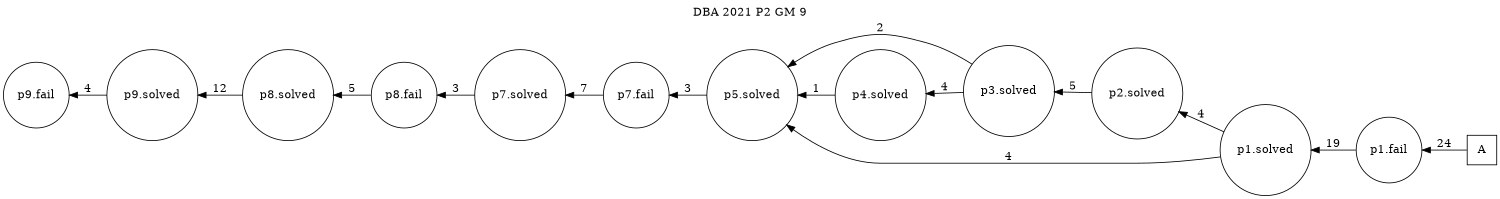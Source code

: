 digraph DBA_2021_P2_GM_9 {
labelloc="tl"
label= " DBA 2021 P2 GM 9 "
rankdir="RL";
graph [ size=" 10 , 10 !"]

"A" [shape="square" label="A"]
"p1.fail" [shape="circle" label="p1.fail"]
"p1.solved" [shape="circle" label="p1.solved"]
"p2.solved" [shape="circle" label="p2.solved"]
"p3.solved" [shape="circle" label="p3.solved"]
"p5.solved" [shape="circle" label="p5.solved"]
"p4.solved" [shape="circle" label="p4.solved"]
"p7.fail" [shape="circle" label="p7.fail"]
"p7.solved" [shape="circle" label="p7.solved"]
"p8.fail" [shape="circle" label="p8.fail"]
"p8.solved" [shape="circle" label="p8.solved"]
"p9.solved" [shape="circle" label="p9.solved"]
"p9.fail" [shape="circle" label="p9.fail"]
"A" -> "p1.fail" [ label=24]
"p1.fail" -> "p1.solved" [ label=19]
"p1.solved" -> "p2.solved" [ label=4]
"p1.solved" -> "p5.solved" [ label=4]
"p2.solved" -> "p3.solved" [ label=5]
"p3.solved" -> "p5.solved" [ label=2]
"p3.solved" -> "p4.solved" [ label=4]
"p5.solved" -> "p7.fail" [ label=3]
"p4.solved" -> "p5.solved" [ label=1]
"p7.fail" -> "p7.solved" [ label=7]
"p7.solved" -> "p8.fail" [ label=3]
"p8.fail" -> "p8.solved" [ label=5]
"p8.solved" -> "p9.solved" [ label=12]
"p9.solved" -> "p9.fail" [ label=4]
}
